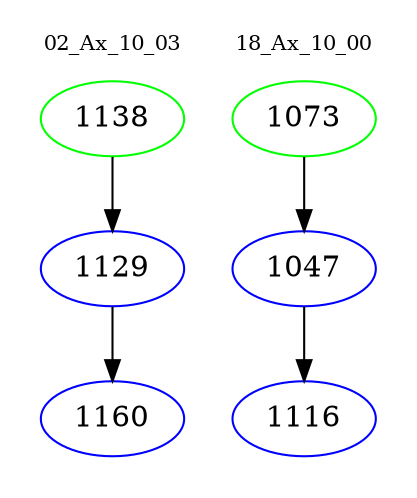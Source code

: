 digraph{
subgraph cluster_0 {
color = white
label = "02_Ax_10_03";
fontsize=10;
T0_1138 [label="1138", color="green"]
T0_1138 -> T0_1129 [color="black"]
T0_1129 [label="1129", color="blue"]
T0_1129 -> T0_1160 [color="black"]
T0_1160 [label="1160", color="blue"]
}
subgraph cluster_1 {
color = white
label = "18_Ax_10_00";
fontsize=10;
T1_1073 [label="1073", color="green"]
T1_1073 -> T1_1047 [color="black"]
T1_1047 [label="1047", color="blue"]
T1_1047 -> T1_1116 [color="black"]
T1_1116 [label="1116", color="blue"]
}
}
